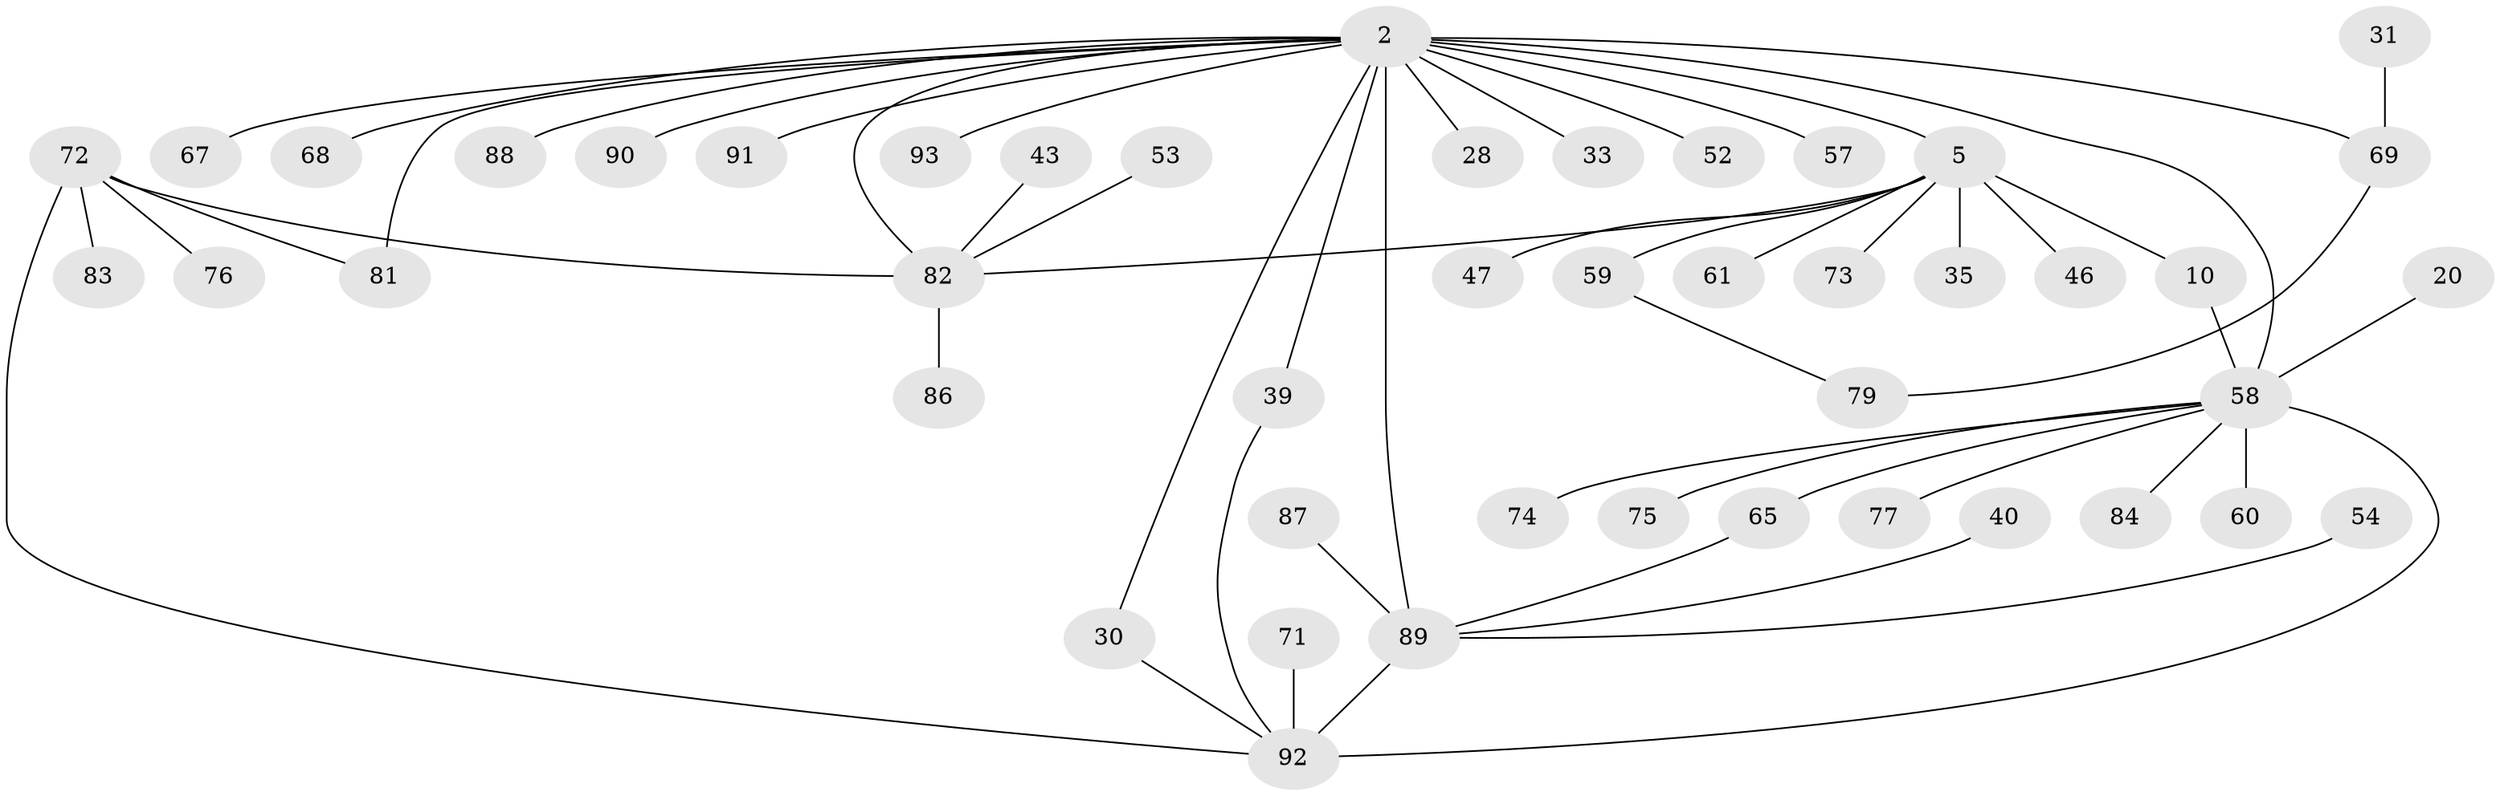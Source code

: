 // original degree distribution, {3: 0.16129032258064516, 27: 0.010752688172043012, 2: 0.2903225806451613, 10: 0.010752688172043012, 4: 0.021505376344086023, 12: 0.010752688172043012, 7: 0.021505376344086023, 6: 0.010752688172043012, 8: 0.010752688172043012, 1: 0.45161290322580644}
// Generated by graph-tools (version 1.1) at 2025/50/03/04/25 21:50:11]
// undirected, 46 vertices, 54 edges
graph export_dot {
graph [start="1"]
  node [color=gray90,style=filled];
  2;
  5 [super="+4"];
  10;
  20;
  28;
  30 [super="+19"];
  31;
  33;
  35;
  39 [super="+25"];
  40;
  43;
  46 [super="+16"];
  47;
  52;
  53;
  54;
  57;
  58 [super="+3+55"];
  59 [super="+56"];
  60;
  61;
  65;
  67 [super="+13"];
  68 [super="+62"];
  69 [super="+6"];
  71;
  72 [super="+49+37"];
  73;
  74;
  75;
  76;
  77;
  79 [super="+66"];
  81 [super="+70"];
  82 [super="+18+42+41+78"];
  83;
  84 [super="+64"];
  86 [super="+44"];
  87;
  88 [super="+50"];
  89 [super="+80+85+63"];
  90 [super="+45"];
  91;
  92 [super="+11"];
  93;
  2 -- 5 [weight=2];
  2 -- 28;
  2 -- 33;
  2 -- 39;
  2 -- 52;
  2 -- 57;
  2 -- 69 [weight=2];
  2 -- 91;
  2 -- 93;
  2 -- 82;
  2 -- 81;
  2 -- 58 [weight=4];
  2 -- 67;
  2 -- 30;
  2 -- 90;
  2 -- 89 [weight=4];
  2 -- 88;
  2 -- 68;
  5 -- 73;
  5 -- 35;
  5 -- 10;
  5 -- 47;
  5 -- 82;
  5 -- 59 [weight=2];
  5 -- 61;
  5 -- 46;
  10 -- 58;
  20 -- 58;
  30 -- 92;
  31 -- 69;
  39 -- 92;
  40 -- 89;
  43 -- 82;
  53 -- 82;
  54 -- 89;
  58 -- 65;
  58 -- 74;
  58 -- 75;
  58 -- 77;
  58 -- 60;
  58 -- 92;
  58 -- 84;
  59 -- 79;
  65 -- 89;
  69 -- 79;
  71 -- 92;
  72 -- 83;
  72 -- 76;
  72 -- 92;
  72 -- 82 [weight=2];
  72 -- 81;
  82 -- 86;
  87 -- 89;
  89 -- 92 [weight=2];
}
